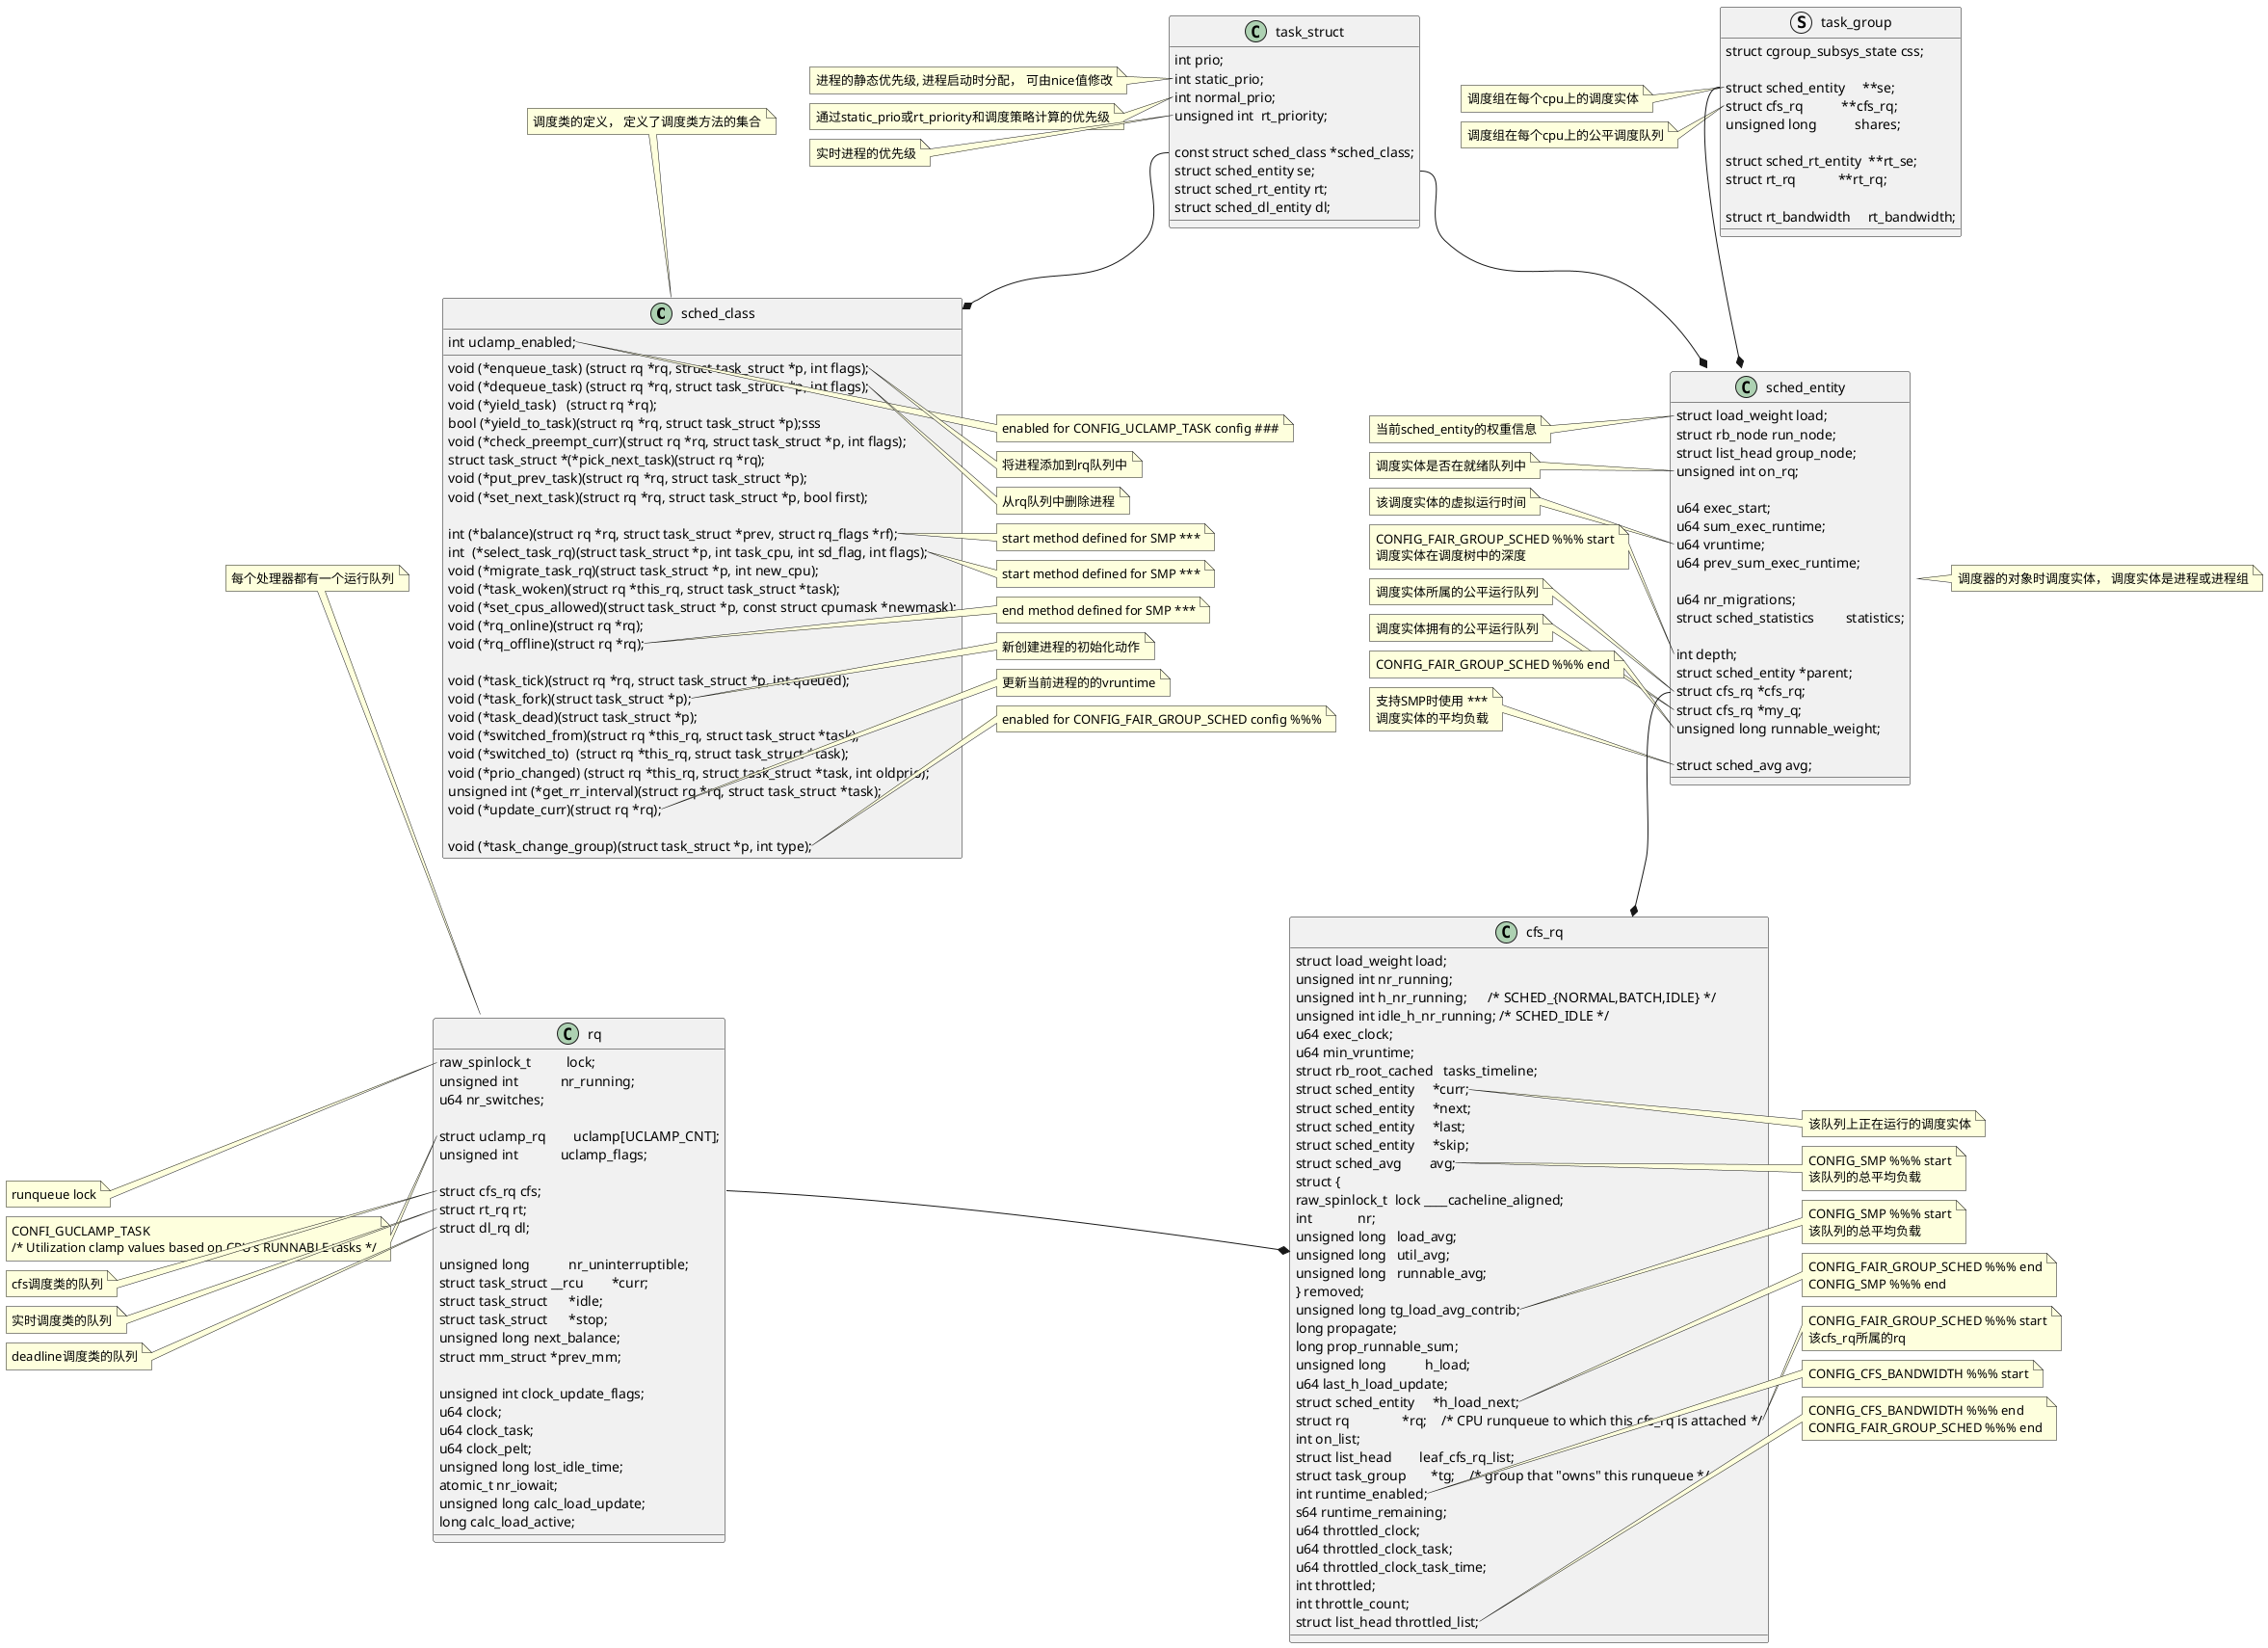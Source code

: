 @startuml
' left to right direction


class sched_class {
    int uclamp_enabled;

    void (*enqueue_task) (struct rq *rq, struct task_struct *p, int flags);
    void (*dequeue_task) (struct rq *rq, struct task_struct *p, int flags);
    void (*yield_task)   (struct rq *rq);
    bool (*yield_to_task)(struct rq *rq, struct task_struct *p);sss
    void (*check_preempt_curr)(struct rq *rq, struct task_struct *p, int flags);
    struct task_struct *(*pick_next_task)(struct rq *rq);
    void (*put_prev_task)(struct rq *rq, struct task_struct *p);
    void (*set_next_task)(struct rq *rq, struct task_struct *p, bool first);

    int (*balance)(struct rq *rq, struct task_struct *prev, struct rq_flags *rf);
    int  (*select_task_rq)(struct task_struct *p, int task_cpu, int sd_flag, int flags);
    void (*migrate_task_rq)(struct task_struct *p, int new_cpu);
    void (*task_woken)(struct rq *this_rq, struct task_struct *task);
    void (*set_cpus_allowed)(struct task_struct *p, const struct cpumask *newmask);
    void (*rq_online)(struct rq *rq);
    void (*rq_offline)(struct rq *rq);

    void (*task_tick)(struct rq *rq, struct task_struct *p, int queued);
    void (*task_fork)(struct task_struct *p);
    void (*task_dead)(struct task_struct *p);
    void (*switched_from)(struct rq *this_rq, struct task_struct *task);
    void (*switched_to)  (struct rq *this_rq, struct task_struct *task);
    void (*prio_changed) (struct rq *this_rq, struct task_struct *task, int oldprio);
    unsigned int (*get_rr_interval)(struct rq *rq, struct task_struct *task);
    void (*update_curr)(struct rq *rq);

    void (*task_change_group)(struct task_struct *p, int type);

}

note top: 调度类的定义， 定义了调度类方法的集合

note right of sched_class::uclamp_enabled
    enabled for CONFIG_UCLAMP_TASK config ###
end note


note right of sched_class::enqueue_task
    将进程添加到rq队列中
end note

note right of sched_class::dequeue_task
    从rq队列中删除进程
end note

note right of sched_class::balance
    start method defined for SMP ***
end note

note right of sched_class::select_task_rq
    start method defined for SMP ***
end note

note right of sched_class::rq_offline
    end method defined for SMP ***
end note

note right of sched_class::task_fork
    新创建进程的初始化动作
end note

note right of sched_class::update_curr
    更新当前进程的的vruntime
end note

note right of sched_class::task_change_group
    enabled for CONFIG_FAIR_GROUP_SCHED config %%%
end note


class rq {
    raw_spinlock_t          lock;
    unsigned int            nr_running;
    u64 nr_switches;

    struct uclamp_rq        uclamp[UCLAMP_CNT];
    unsigned int            uclamp_flags;

    struct cfs_rq cfs;
    struct rt_rq rt;
    struct dl_rq dl;

    unsigned long           nr_uninterruptible;
    struct task_struct __rcu        *curr;
    struct task_struct      *idle;
    struct task_struct      *stop;
    unsigned long next_balance;
    struct mm_struct *prev_mm;

    unsigned int clock_update_flags;
    u64 clock;
    u64 clock_task;
    u64 clock_pelt;
    unsigned long lost_idle_time;
    atomic_t nr_iowait;
    unsigned long calc_load_update;
    long calc_load_active;
}

note top: 每个处理器都有一个运行队列

note left of rq::lock
    runqueue lock
end note

note left of rq::uclamp
    CONFI_GUCLAMP_TASK
    /* Utilization clamp values based on CPU's RUNNABLE tasks */
end note

note left of rq::cfs
    cfs调度类的队列
end note

note left of rq::rt
    实时调度类的队列
end note

note left of rq::dl
    deadline调度类的队列
end note

class task_struct {
    int prio;
    int static_prio;
    int normal_prio;
    unsigned int  rt_priority;

    const struct sched_class *sched_class;
    struct sched_entity se;
    struct sched_rt_entity rt;
    struct sched_dl_entity dl;

}

note left of task_struct::static_prio
    进程的静态优先级, 进程启动时分配， 可由nice值修改
end note

note left of task_struct::normal_prio
    通过static_prio或rt_priority和调度策略计算的优先级
end note

note left of task_struct::rt_priority
    实时进程的优先级
end note

class sched_entity {
    struct load_weight load;
    struct rb_node run_node;
    struct list_head group_node;
    unsigned int on_rq;

    u64 exec_start;
    u64 sum_exec_runtime;
    u64 vruntime;
    u64 prev_sum_exec_runtime;

    u64 nr_migrations;
    struct sched_statistics         statistics;

    int depth;
    struct sched_entity *parent;
    struct cfs_rq *cfs_rq;
    struct cfs_rq *my_q;
    unsigned long runnable_weight;

    struct sched_avg avg;
}

note right: 调度器的对象时调度实体， 调度实体是进程或进程组

note left of sched_entity::load
    当前sched_entity的权重信息
end note

note left of sched_entity::on_rq
    调度实体是否在就绪队列中
end note

note left of sched_entity::vruntime
    该调度实体的虚拟运行时间
end note

note left of sched_entity::depth
    CONFIG_FAIR_GROUP_SCHED %%% start
    调度实体在调度树中的深度
end note

note left of sched_entity::cfs_rq
    调度实体所属的公平运行队列
end note

note left of sched_entity::my_q
    调度实体拥有的公平运行队列
end note

note left of sched_entity::runnable_weight
    CONFIG_FAIR_GROUP_SCHED %%% end
end note

note left of sched_entity::avg
    支持SMP时使用 ***
    调度实体的平均负载
end note


struct task_group {
    struct cgroup_subsys_state css;
  
    struct sched_entity     **se;
    struct cfs_rq           **cfs_rq;
    unsigned long           shares;

    struct sched_rt_entity  **rt_se;
    struct rt_rq            **rt_rq;

    struct rt_bandwidth     rt_bandwidth;
}

note left of task_group::se
    调度组在每个cpu上的调度实体
end note

note left of task_group::cfs_rq
    调度组在每个cpu上的公平调度队列
end note

class cfs_rq {
    struct load_weight load;
    unsigned int nr_running;
    unsigned int h_nr_running;      /* SCHED_{NORMAL,BATCH,IDLE} */
    unsigned int idle_h_nr_running; /* SCHED_IDLE */
    u64 exec_clock;
    u64 min_vruntime;
    struct rb_root_cached   tasks_timeline;
    struct sched_entity     *curr;
    struct sched_entity     *next;
    struct sched_entity     *last;
    struct sched_entity     *skip;
    struct sched_avg        avg;
    struct {
            raw_spinlock_t  lock ____cacheline_aligned;
            int             nr;
            unsigned long   load_avg;
            unsigned long   util_avg;
            unsigned long   runnable_avg;
    } removed;
    unsigned long tg_load_avg_contrib;
    long propagate;
    long prop_runnable_sum;
    unsigned long           h_load;
    u64 last_h_load_update;
    struct sched_entity     *h_load_next;
    struct rq               *rq;    /* CPU runqueue to which this cfs_rq is attached */
    int on_list;
    struct list_head        leaf_cfs_rq_list;
    struct task_group       *tg;    /* group that "owns" this runqueue */
    int runtime_enabled;
    s64 runtime_remaining;
    u64 throttled_clock;
    u64 throttled_clock_task;
    u64 throttled_clock_task_time;
    int throttled;
    int throttle_count;
    struct list_head throttled_list;
}

note right of cfs_rq::curr
    该队列上正在运行的调度实体
end note

note right of cfs_rq::avg
    CONFIG_SMP %%% start
    该队列的总平均负载
end note

note right of cfs_rq::tg_load_avg_contrib
    CONFIG_SMP %%% start
    该队列的总平均负载
end note

note right of cfs_rq::h_load_next
    CONFIG_FAIR_GROUP_SCHED %%% end
    CONFIG_SMP %%% end
end note

note right of cfs_rq::rq
    CONFIG_FAIR_GROUP_SCHED %%% start
    该cfs_rq所属的rq
end note

note right of cfs_rq::runtime_enabled
    CONFIG_CFS_BANDWIDTH %%% start
end note

note right of cfs_rq::throttled_list
    CONFIG_CFS_BANDWIDTH %%% end
    CONFIG_FAIR_GROUP_SCHED %%% end
end note

task_struct::sched_class --* sched_class
task_struct::se --* sched_entity

task_group::se --* sched_entity
sched_entity::cfs_rq --* cfs_rq

cfs_rq *-left- rq::cfs

